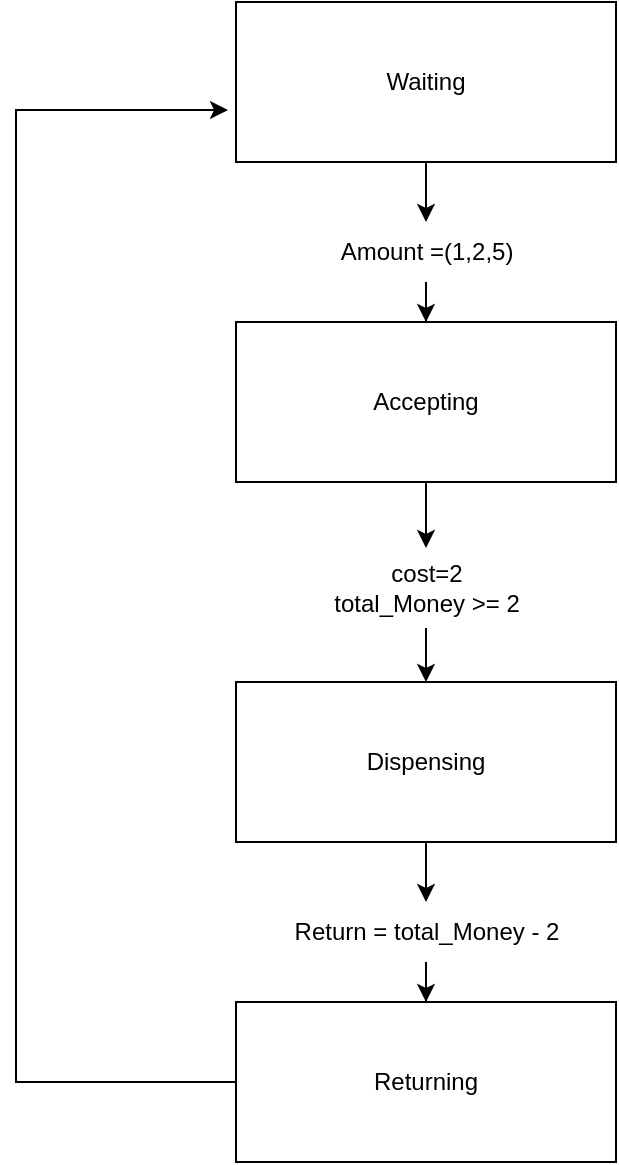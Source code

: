 <mxfile version="21.3.8">
  <diagram name="Page-1" id="e7e014a7-5840-1c2e-5031-d8a46d1fe8dd">
    <mxGraphModel dx="1434" dy="880" grid="1" gridSize="10" guides="1" tooltips="1" connect="1" arrows="1" fold="1" page="1" pageScale="1" pageWidth="1169" pageHeight="826" background="none" math="0" shadow="0">
      <root>
        <mxCell id="0" />
        <mxCell id="1" parent="0" />
        <mxCell id="hc-i7ScEps4V3ea0Qcry-46" style="edgeStyle=orthogonalEdgeStyle;rounded=0;orthogonalLoop=1;jettySize=auto;html=1;" edge="1" parent="1" source="hc-i7ScEps4V3ea0Qcry-49" target="hc-i7ScEps4V3ea0Qcry-43">
          <mxGeometry relative="1" as="geometry" />
        </mxCell>
        <mxCell id="hc-i7ScEps4V3ea0Qcry-41" value="Waiting" style="rounded=0;whiteSpace=wrap;html=1;" vertex="1" parent="1">
          <mxGeometry x="270" y="140" width="190" height="80" as="geometry" />
        </mxCell>
        <mxCell id="hc-i7ScEps4V3ea0Qcry-53" style="edgeStyle=orthogonalEdgeStyle;rounded=0;orthogonalLoop=1;jettySize=auto;html=1;entryX=-0.021;entryY=0.675;entryDx=0;entryDy=0;entryPerimeter=0;" edge="1" parent="1" source="hc-i7ScEps4V3ea0Qcry-42" target="hc-i7ScEps4V3ea0Qcry-41">
          <mxGeometry relative="1" as="geometry">
            <mxPoint x="120" y="200" as="targetPoint" />
            <Array as="points">
              <mxPoint x="160" y="680" />
              <mxPoint x="160" y="194" />
            </Array>
          </mxGeometry>
        </mxCell>
        <mxCell id="hc-i7ScEps4V3ea0Qcry-42" value="Returning" style="rounded=0;whiteSpace=wrap;html=1;" vertex="1" parent="1">
          <mxGeometry x="270" y="640" width="190" height="80" as="geometry" />
        </mxCell>
        <mxCell id="hc-i7ScEps4V3ea0Qcry-47" style="edgeStyle=orthogonalEdgeStyle;rounded=0;orthogonalLoop=1;jettySize=auto;html=1;" edge="1" parent="1" source="hc-i7ScEps4V3ea0Qcry-51" target="hc-i7ScEps4V3ea0Qcry-44">
          <mxGeometry relative="1" as="geometry" />
        </mxCell>
        <mxCell id="hc-i7ScEps4V3ea0Qcry-43" value="Accepting" style="rounded=0;whiteSpace=wrap;html=1;" vertex="1" parent="1">
          <mxGeometry x="270" y="300" width="190" height="80" as="geometry" />
        </mxCell>
        <mxCell id="hc-i7ScEps4V3ea0Qcry-48" style="edgeStyle=orthogonalEdgeStyle;rounded=0;orthogonalLoop=1;jettySize=auto;html=1;entryX=0.5;entryY=0;entryDx=0;entryDy=0;" edge="1" parent="1" source="hc-i7ScEps4V3ea0Qcry-54" target="hc-i7ScEps4V3ea0Qcry-42">
          <mxGeometry relative="1" as="geometry" />
        </mxCell>
        <mxCell id="hc-i7ScEps4V3ea0Qcry-44" value="Dispensing" style="rounded=0;whiteSpace=wrap;html=1;" vertex="1" parent="1">
          <mxGeometry x="270" y="480" width="190" height="80" as="geometry" />
        </mxCell>
        <mxCell id="hc-i7ScEps4V3ea0Qcry-50" value="" style="edgeStyle=orthogonalEdgeStyle;rounded=0;orthogonalLoop=1;jettySize=auto;html=1;" edge="1" parent="1" source="hc-i7ScEps4V3ea0Qcry-41" target="hc-i7ScEps4V3ea0Qcry-49">
          <mxGeometry relative="1" as="geometry">
            <mxPoint x="365" y="220" as="sourcePoint" />
            <mxPoint x="365" y="300" as="targetPoint" />
          </mxGeometry>
        </mxCell>
        <mxCell id="hc-i7ScEps4V3ea0Qcry-49" value="Amount =(1,2,5)" style="text;html=1;align=center;verticalAlign=middle;resizable=0;points=[];autosize=1;strokeColor=none;fillColor=none;" vertex="1" parent="1">
          <mxGeometry x="310" y="250" width="110" height="30" as="geometry" />
        </mxCell>
        <mxCell id="hc-i7ScEps4V3ea0Qcry-52" value="" style="edgeStyle=orthogonalEdgeStyle;rounded=0;orthogonalLoop=1;jettySize=auto;html=1;" edge="1" parent="1" source="hc-i7ScEps4V3ea0Qcry-43" target="hc-i7ScEps4V3ea0Qcry-51">
          <mxGeometry relative="1" as="geometry">
            <mxPoint x="365" y="380" as="sourcePoint" />
            <mxPoint x="365" y="480" as="targetPoint" />
          </mxGeometry>
        </mxCell>
        <mxCell id="hc-i7ScEps4V3ea0Qcry-51" value="cost=2&lt;br&gt;total_Money &amp;gt;= 2" style="text;html=1;align=center;verticalAlign=middle;resizable=0;points=[];autosize=1;strokeColor=none;fillColor=none;" vertex="1" parent="1">
          <mxGeometry x="305" y="413" width="120" height="40" as="geometry" />
        </mxCell>
        <mxCell id="hc-i7ScEps4V3ea0Qcry-55" value="" style="edgeStyle=orthogonalEdgeStyle;rounded=0;orthogonalLoop=1;jettySize=auto;html=1;entryX=0.5;entryY=0;entryDx=0;entryDy=0;" edge="1" parent="1" source="hc-i7ScEps4V3ea0Qcry-44" target="hc-i7ScEps4V3ea0Qcry-54">
          <mxGeometry relative="1" as="geometry">
            <mxPoint x="365" y="560" as="sourcePoint" />
            <mxPoint x="365" y="640" as="targetPoint" />
          </mxGeometry>
        </mxCell>
        <mxCell id="hc-i7ScEps4V3ea0Qcry-54" value="Return = total_Money - 2" style="text;html=1;align=center;verticalAlign=middle;resizable=0;points=[];autosize=1;strokeColor=none;fillColor=none;" vertex="1" parent="1">
          <mxGeometry x="285" y="590" width="160" height="30" as="geometry" />
        </mxCell>
      </root>
    </mxGraphModel>
  </diagram>
</mxfile>
